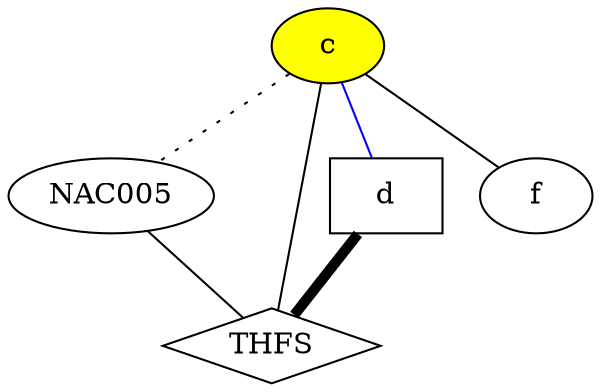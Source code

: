 graph {
a [type=TXNFACTOR, label=NAC005, width=0.5];
b [type=METABOLIC,label=THFS, width=0.7, shape=diamond];
c [style=filled, fillcolor=yellow];
d [shape=box];
f ;
a -- b;
c -- a [style=dotted];
c -- d [color=blue];
d -- b [penwidth=5];
c -- b;
c -- f;
}
